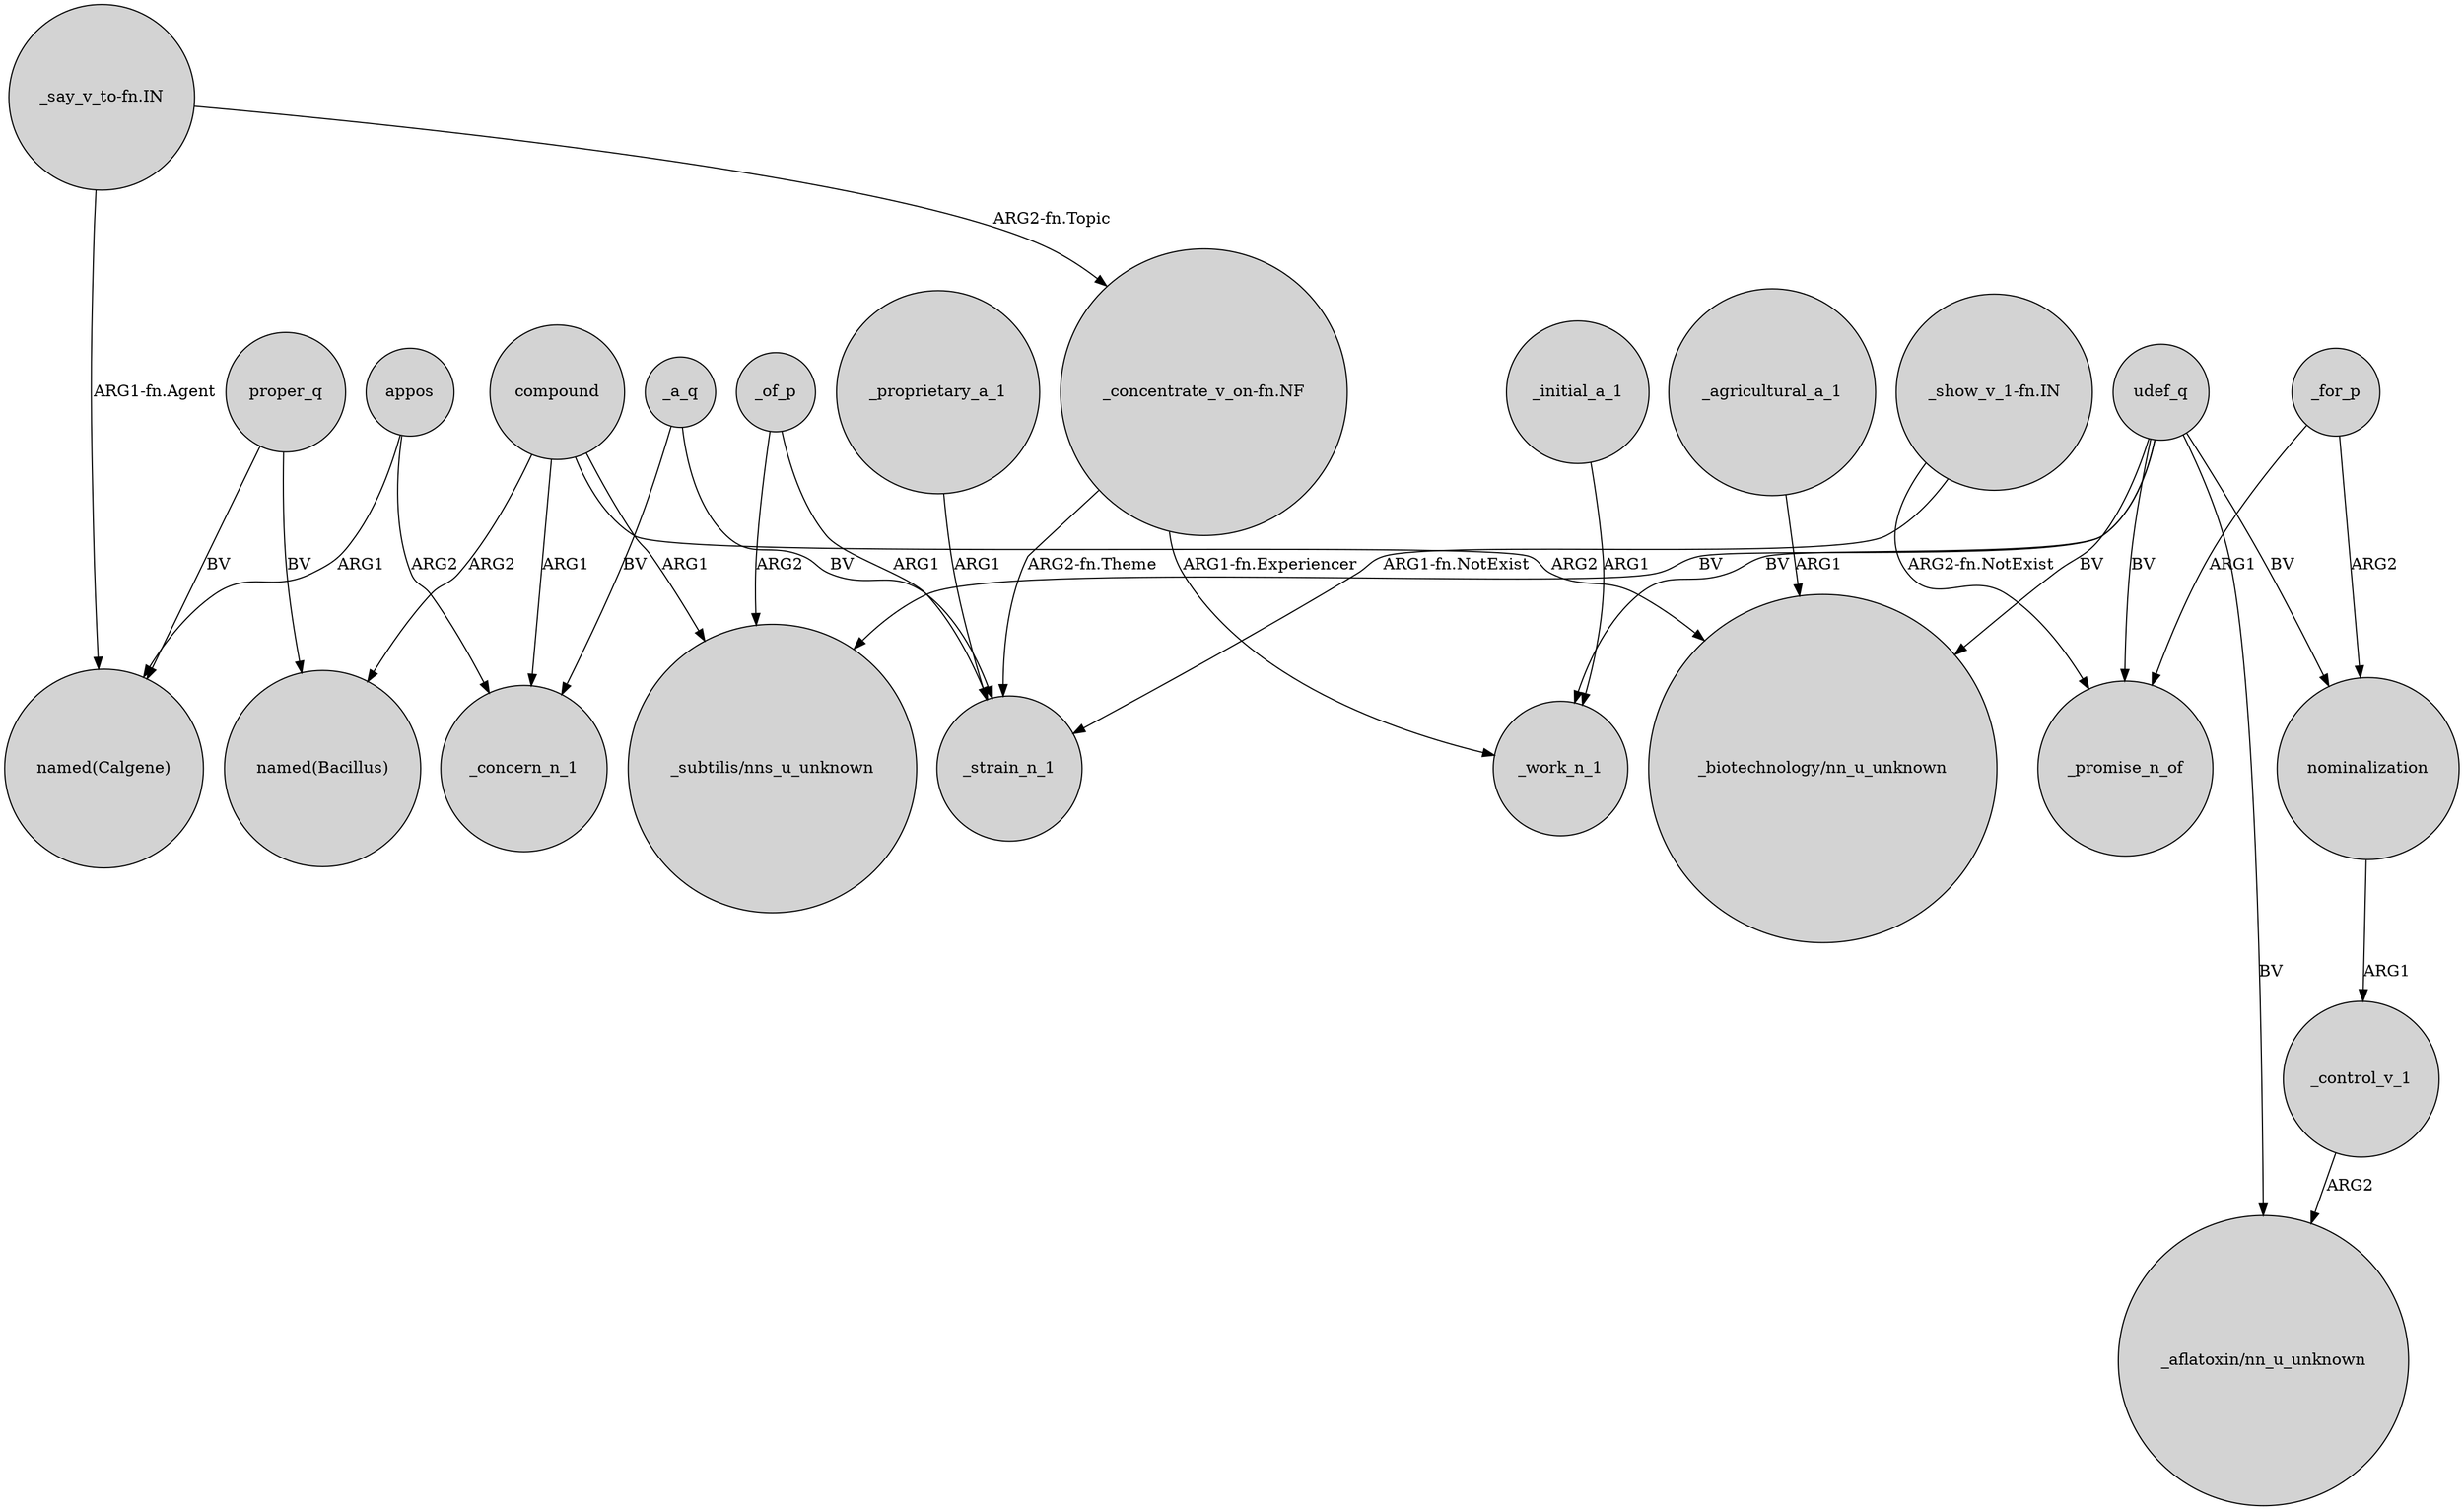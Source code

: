 digraph {
	node [shape=circle style=filled]
	_a_q -> _concern_n_1 [label=BV]
	_of_p -> _strain_n_1 [label=ARG1]
	proper_q -> "named(Calgene)" [label=BV]
	"_concentrate_v_on-fn.NF" -> _work_n_1 [label="ARG1-fn.Experiencer"]
	_initial_a_1 -> _work_n_1 [label=ARG1]
	"_show_v_1-fn.IN" -> _promise_n_of [label="ARG2-fn.NotExist"]
	proper_q -> "named(Bacillus)" [label=BV]
	compound -> "named(Bacillus)" [label=ARG2]
	_for_p -> nominalization [label=ARG2]
	"_say_v_to-fn.IN" -> "_concentrate_v_on-fn.NF" [label="ARG2-fn.Topic"]
	nominalization -> _control_v_1 [label=ARG1]
	_control_v_1 -> "_aflatoxin/nn_u_unknown" [label=ARG2]
	_a_q -> _strain_n_1 [label=BV]
	_proprietary_a_1 -> _strain_n_1 [label=ARG1]
	"_show_v_1-fn.IN" -> _strain_n_1 [label="ARG1-fn.NotExist"]
	appos -> _concern_n_1 [label=ARG2]
	appos -> "named(Calgene)" [label=ARG1]
	udef_q -> "_subtilis/nns_u_unknown" [label=BV]
	_agricultural_a_1 -> "_biotechnology/nn_u_unknown" [label=ARG1]
	_for_p -> _promise_n_of [label=ARG1]
	udef_q -> nominalization [label=BV]
	udef_q -> "_aflatoxin/nn_u_unknown" [label=BV]
	compound -> "_biotechnology/nn_u_unknown" [label=ARG2]
	compound -> "_subtilis/nns_u_unknown" [label=ARG1]
	udef_q -> _promise_n_of [label=BV]
	"_say_v_to-fn.IN" -> "named(Calgene)" [label="ARG1-fn.Agent"]
	"_concentrate_v_on-fn.NF" -> _strain_n_1 [label="ARG2-fn.Theme"]
	compound -> _concern_n_1 [label=ARG1]
	udef_q -> "_biotechnology/nn_u_unknown" [label=BV]
	_of_p -> "_subtilis/nns_u_unknown" [label=ARG2]
	udef_q -> _work_n_1 [label=BV]
}

